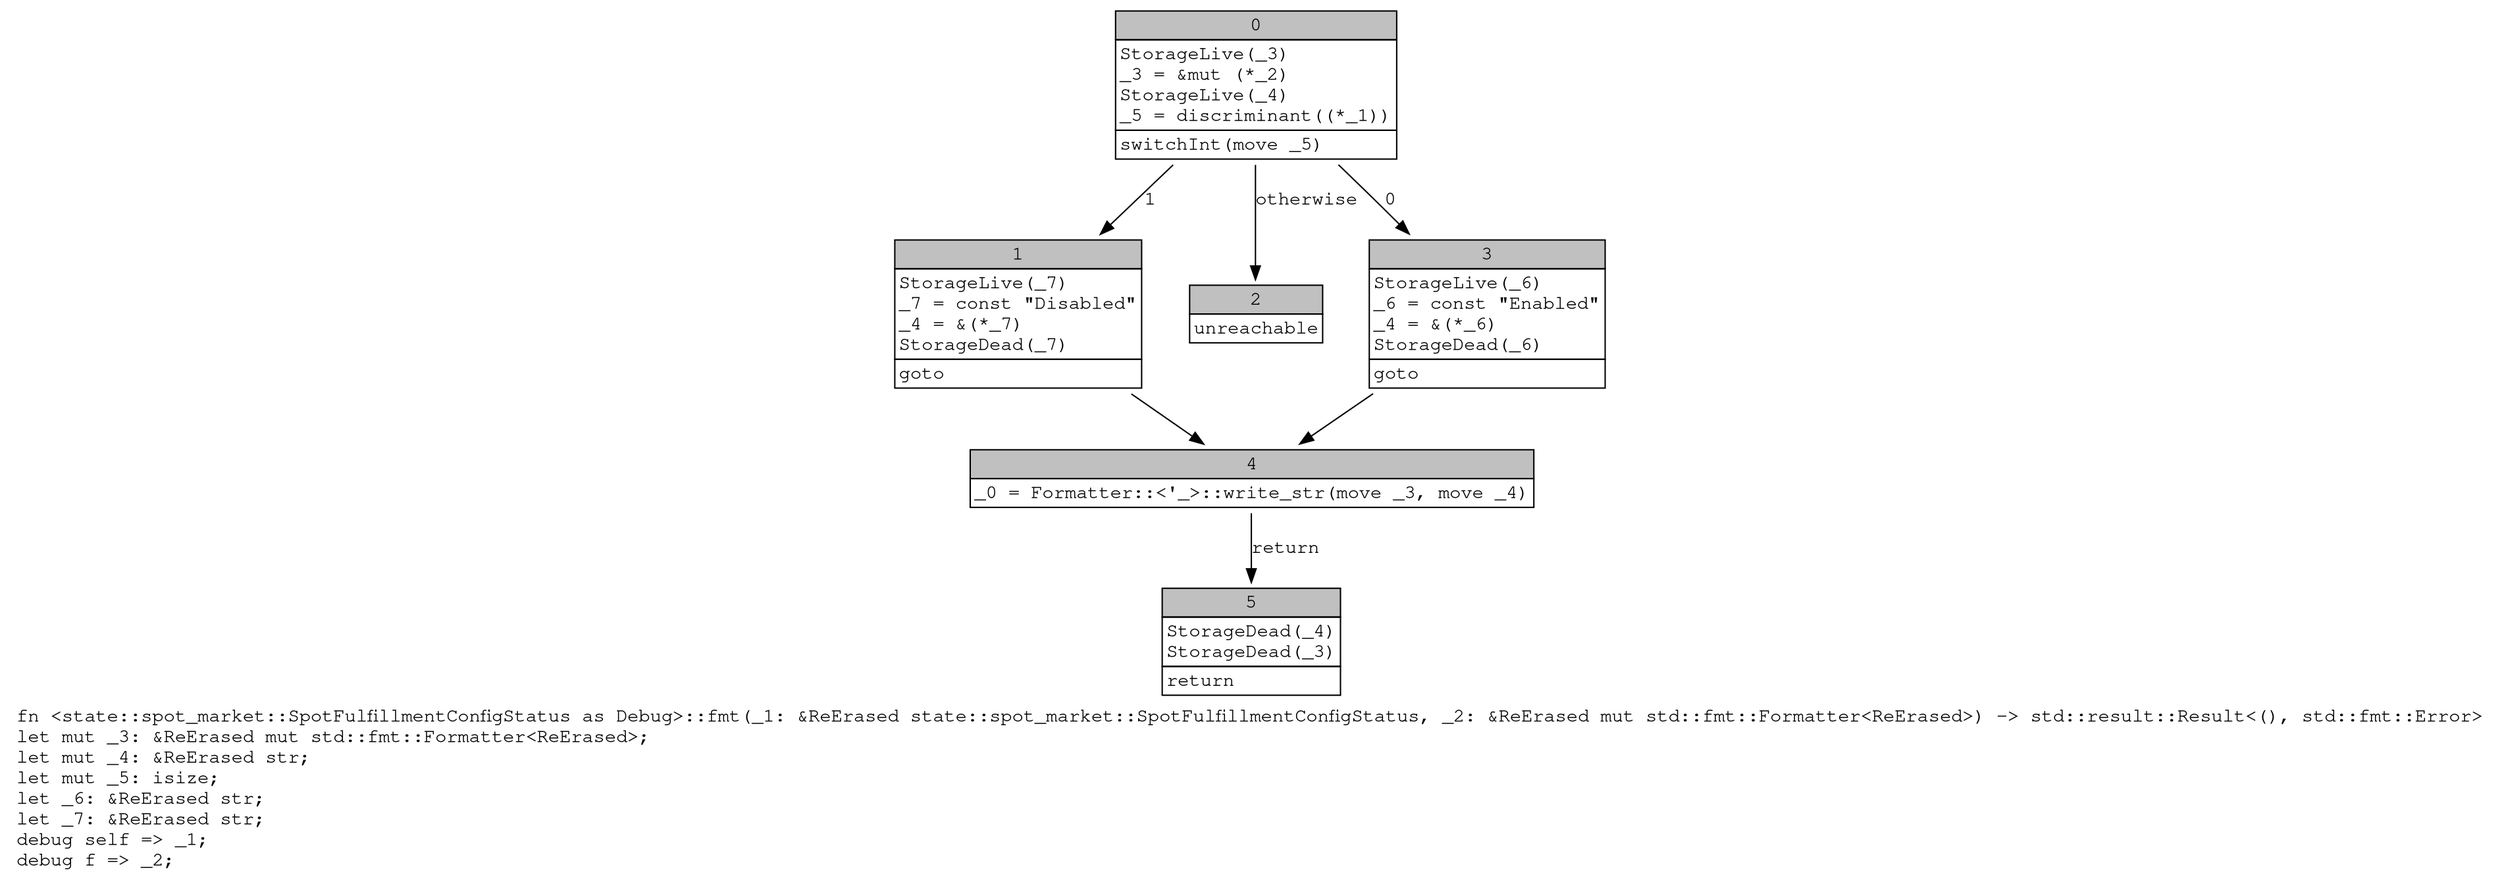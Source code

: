 digraph Mir_0_17943 {
    graph [fontname="Courier, monospace"];
    node [fontname="Courier, monospace"];
    edge [fontname="Courier, monospace"];
    label=<fn &lt;state::spot_market::SpotFulfillmentConfigStatus as Debug&gt;::fmt(_1: &amp;ReErased state::spot_market::SpotFulfillmentConfigStatus, _2: &amp;ReErased mut std::fmt::Formatter&lt;ReErased&gt;) -&gt; std::result::Result&lt;(), std::fmt::Error&gt;<br align="left"/>let mut _3: &amp;ReErased mut std::fmt::Formatter&lt;ReErased&gt;;<br align="left"/>let mut _4: &amp;ReErased str;<br align="left"/>let mut _5: isize;<br align="left"/>let _6: &amp;ReErased str;<br align="left"/>let _7: &amp;ReErased str;<br align="left"/>debug self =&gt; _1;<br align="left"/>debug f =&gt; _2;<br align="left"/>>;
    bb0__0_17943 [shape="none", label=<<table border="0" cellborder="1" cellspacing="0"><tr><td bgcolor="gray" align="center" colspan="1">0</td></tr><tr><td align="left" balign="left">StorageLive(_3)<br/>_3 = &amp;mut (*_2)<br/>StorageLive(_4)<br/>_5 = discriminant((*_1))<br/></td></tr><tr><td align="left">switchInt(move _5)</td></tr></table>>];
    bb1__0_17943 [shape="none", label=<<table border="0" cellborder="1" cellspacing="0"><tr><td bgcolor="gray" align="center" colspan="1">1</td></tr><tr><td align="left" balign="left">StorageLive(_7)<br/>_7 = const &quot;Disabled&quot;<br/>_4 = &amp;(*_7)<br/>StorageDead(_7)<br/></td></tr><tr><td align="left">goto</td></tr></table>>];
    bb2__0_17943 [shape="none", label=<<table border="0" cellborder="1" cellspacing="0"><tr><td bgcolor="gray" align="center" colspan="1">2</td></tr><tr><td align="left">unreachable</td></tr></table>>];
    bb3__0_17943 [shape="none", label=<<table border="0" cellborder="1" cellspacing="0"><tr><td bgcolor="gray" align="center" colspan="1">3</td></tr><tr><td align="left" balign="left">StorageLive(_6)<br/>_6 = const &quot;Enabled&quot;<br/>_4 = &amp;(*_6)<br/>StorageDead(_6)<br/></td></tr><tr><td align="left">goto</td></tr></table>>];
    bb4__0_17943 [shape="none", label=<<table border="0" cellborder="1" cellspacing="0"><tr><td bgcolor="gray" align="center" colspan="1">4</td></tr><tr><td align="left">_0 = Formatter::&lt;'_&gt;::write_str(move _3, move _4)</td></tr></table>>];
    bb5__0_17943 [shape="none", label=<<table border="0" cellborder="1" cellspacing="0"><tr><td bgcolor="gray" align="center" colspan="1">5</td></tr><tr><td align="left" balign="left">StorageDead(_4)<br/>StorageDead(_3)<br/></td></tr><tr><td align="left">return</td></tr></table>>];
    bb0__0_17943 -> bb3__0_17943 [label="0"];
    bb0__0_17943 -> bb1__0_17943 [label="1"];
    bb0__0_17943 -> bb2__0_17943 [label="otherwise"];
    bb1__0_17943 -> bb4__0_17943 [label=""];
    bb3__0_17943 -> bb4__0_17943 [label=""];
    bb4__0_17943 -> bb5__0_17943 [label="return"];
}
